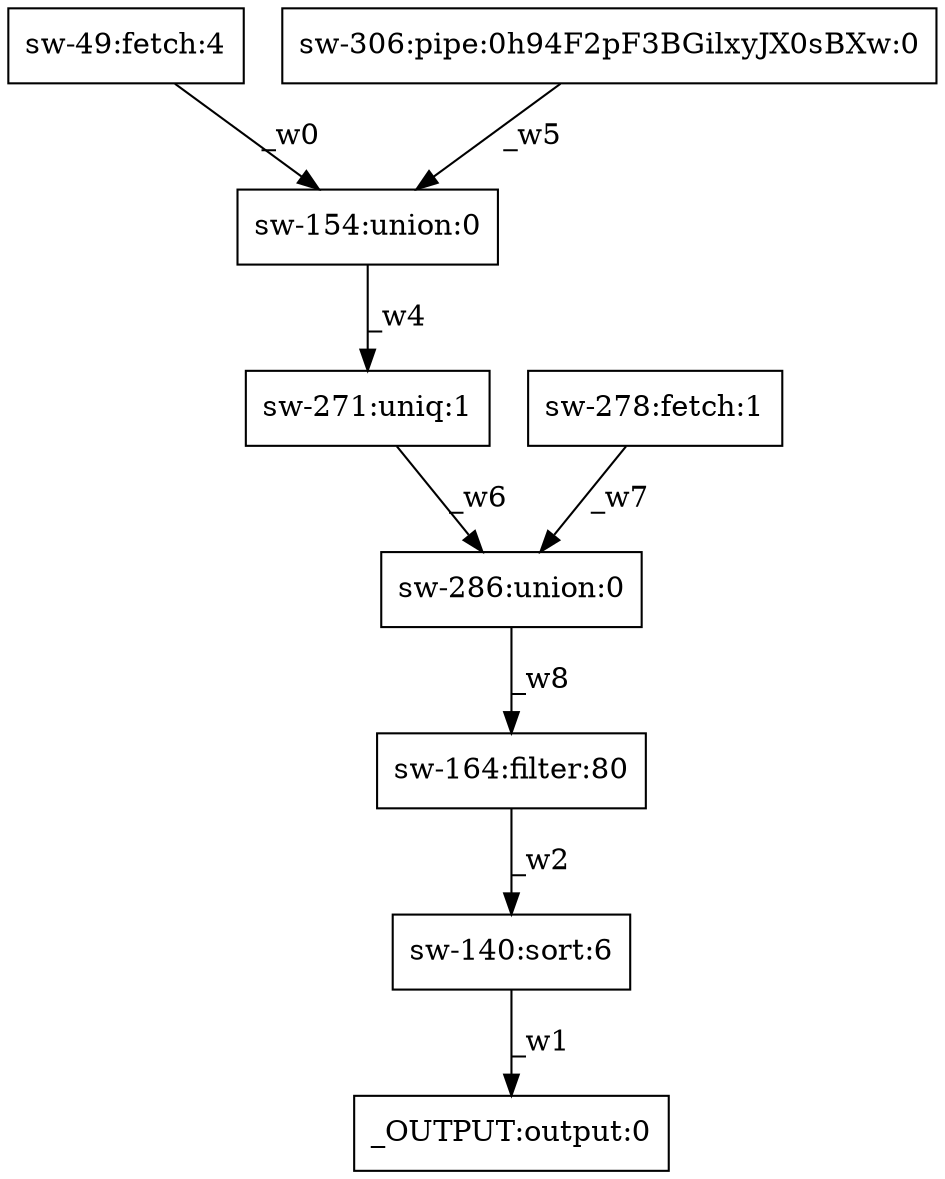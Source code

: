 digraph test1 { node [shape=box] "_OUTPUT" [label="_OUTPUT:output:0"];"sw-154" [label="sw-154:union:0"];"sw-49" [label="sw-49:fetch:4"];"sw-271" [label="sw-271:uniq:1"];"sw-164" [label="sw-164:filter:80"];"sw-306" [label="sw-306:pipe:0h94F2pF3BGilxyJX0sBXw:0"];"sw-278" [label="sw-278:fetch:1"];"sw-286" [label="sw-286:union:0"];"sw-140" [label="sw-140:sort:6"];"sw-49" -> "sw-154" [label="_w0"];"sw-140" -> "_OUTPUT" [label="_w1"];"sw-164" -> "sw-140" [label="_w2"];"sw-154" -> "sw-271" [label="_w4"];"sw-306" -> "sw-154" [label="_w5"];"sw-271" -> "sw-286" [label="_w6"];"sw-278" -> "sw-286" [label="_w7"];"sw-286" -> "sw-164" [label="_w8"];}
